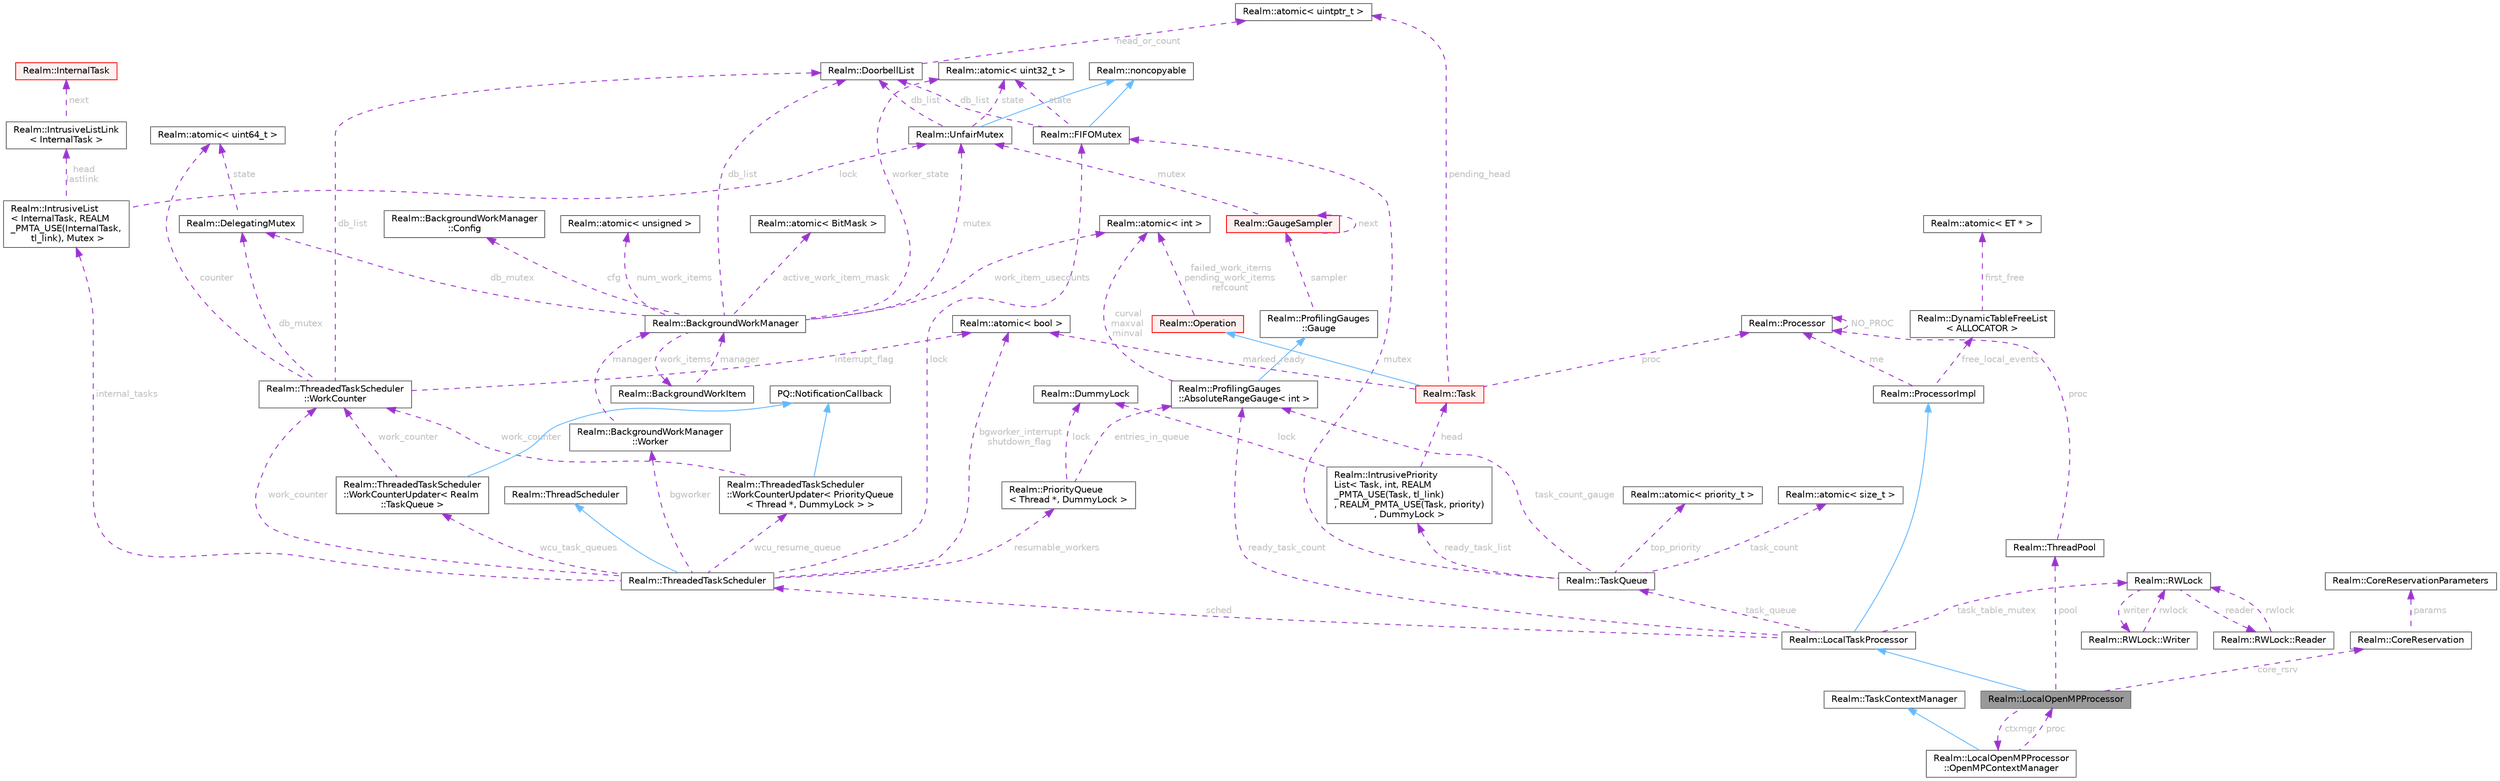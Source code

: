 digraph "Realm::LocalOpenMPProcessor"
{
 // LATEX_PDF_SIZE
  bgcolor="transparent";
  edge [fontname=Helvetica,fontsize=10,labelfontname=Helvetica,labelfontsize=10];
  node [fontname=Helvetica,fontsize=10,shape=box,height=0.2,width=0.4];
  Node1 [id="Node000001",label="Realm::LocalOpenMPProcessor",height=0.2,width=0.4,color="gray40", fillcolor="grey60", style="filled", fontcolor="black",tooltip=" "];
  Node2 -> Node1 [id="edge1_Node000001_Node000002",dir="back",color="steelblue1",style="solid",tooltip=" "];
  Node2 [id="Node000002",label="Realm::LocalTaskProcessor",height=0.2,width=0.4,color="gray40", fillcolor="white", style="filled",URL="$classRealm_1_1LocalTaskProcessor.html",tooltip=" "];
  Node3 -> Node2 [id="edge2_Node000002_Node000003",dir="back",color="steelblue1",style="solid",tooltip=" "];
  Node3 [id="Node000003",label="Realm::ProcessorImpl",height=0.2,width=0.4,color="gray40", fillcolor="white", style="filled",URL="$classRealm_1_1ProcessorImpl.html",tooltip=" "];
  Node4 -> Node3 [id="edge3_Node000003_Node000004",dir="back",color="darkorchid3",style="dashed",tooltip=" ",label=" free_local_events",fontcolor="grey" ];
  Node4 [id="Node000004",label="Realm::DynamicTableFreeList\l\< ALLOCATOR \>",height=0.2,width=0.4,color="gray40", fillcolor="white", style="filled",URL="$classRealm_1_1DynamicTableFreeList.html",tooltip=" "];
  Node5 -> Node4 [id="edge4_Node000004_Node000005",dir="back",color="darkorchid3",style="dashed",tooltip=" ",label=" first_free",fontcolor="grey" ];
  Node5 [id="Node000005",label="Realm::atomic\< ET * \>",height=0.2,width=0.4,color="gray40", fillcolor="white", style="filled",URL="$classRealm_1_1atomic.html",tooltip=" "];
  Node6 -> Node3 [id="edge5_Node000003_Node000006",dir="back",color="darkorchid3",style="dashed",tooltip=" ",label=" me",fontcolor="grey" ];
  Node6 [id="Node000006",label="Realm::Processor",height=0.2,width=0.4,color="gray40", fillcolor="white", style="filled",URL="$classRealm_1_1Processor.html",tooltip=" "];
  Node6 -> Node6 [id="edge6_Node000006_Node000006",dir="back",color="darkorchid3",style="dashed",tooltip=" ",label=" NO_PROC",fontcolor="grey" ];
  Node7 -> Node2 [id="edge7_Node000002_Node000007",dir="back",color="darkorchid3",style="dashed",tooltip=" ",label=" sched",fontcolor="grey" ];
  Node7 [id="Node000007",label="Realm::ThreadedTaskScheduler",height=0.2,width=0.4,color="gray40", fillcolor="white", style="filled",URL="$classRealm_1_1ThreadedTaskScheduler.html",tooltip=" "];
  Node8 -> Node7 [id="edge8_Node000007_Node000008",dir="back",color="steelblue1",style="solid",tooltip=" "];
  Node8 [id="Node000008",label="Realm::ThreadScheduler",height=0.2,width=0.4,color="gray40", fillcolor="white", style="filled",URL="$classRealm_1_1ThreadScheduler.html",tooltip=" "];
  Node9 -> Node7 [id="edge9_Node000007_Node000009",dir="back",color="darkorchid3",style="dashed",tooltip=" ",label=" lock",fontcolor="grey" ];
  Node9 [id="Node000009",label="Realm::FIFOMutex",height=0.2,width=0.4,color="gray40", fillcolor="white", style="filled",URL="$classRealm_1_1FIFOMutex.html",tooltip=" "];
  Node10 -> Node9 [id="edge10_Node000009_Node000010",dir="back",color="steelblue1",style="solid",tooltip=" "];
  Node10 [id="Node000010",label="Realm::noncopyable",height=0.2,width=0.4,color="gray40", fillcolor="white", style="filled",URL="$classRealm_1_1noncopyable.html",tooltip=" "];
  Node11 -> Node9 [id="edge11_Node000009_Node000011",dir="back",color="darkorchid3",style="dashed",tooltip=" ",label=" state",fontcolor="grey" ];
  Node11 [id="Node000011",label="Realm::atomic\< uint32_t \>",height=0.2,width=0.4,color="gray40", fillcolor="white", style="filled",URL="$classRealm_1_1atomic.html",tooltip=" "];
  Node12 -> Node9 [id="edge12_Node000009_Node000012",dir="back",color="darkorchid3",style="dashed",tooltip=" ",label=" db_list",fontcolor="grey" ];
  Node12 [id="Node000012",label="Realm::DoorbellList",height=0.2,width=0.4,color="gray40", fillcolor="white", style="filled",URL="$classRealm_1_1DoorbellList.html",tooltip=" "];
  Node13 -> Node12 [id="edge13_Node000012_Node000013",dir="back",color="darkorchid3",style="dashed",tooltip=" ",label=" head_or_count",fontcolor="grey" ];
  Node13 [id="Node000013",label="Realm::atomic\< uintptr_t \>",height=0.2,width=0.4,color="gray40", fillcolor="white", style="filled",URL="$classRealm_1_1atomic.html",tooltip=" "];
  Node14 -> Node7 [id="edge14_Node000007_Node000014",dir="back",color="darkorchid3",style="dashed",tooltip=" ",label=" internal_tasks",fontcolor="grey" ];
  Node14 [id="Node000014",label="Realm::IntrusiveList\l\< InternalTask, REALM\l_PMTA_USE(InternalTask,\l tl_link), Mutex \>",height=0.2,width=0.4,color="gray40", fillcolor="white", style="filled",URL="$classRealm_1_1IntrusiveList.html",tooltip=" "];
  Node15 -> Node14 [id="edge15_Node000014_Node000015",dir="back",color="darkorchid3",style="dashed",tooltip=" ",label=" lock",fontcolor="grey" ];
  Node15 [id="Node000015",label="Realm::UnfairMutex",height=0.2,width=0.4,color="gray40", fillcolor="white", style="filled",URL="$classRealm_1_1UnfairMutex.html",tooltip=" "];
  Node10 -> Node15 [id="edge16_Node000015_Node000010",dir="back",color="steelblue1",style="solid",tooltip=" "];
  Node11 -> Node15 [id="edge17_Node000015_Node000011",dir="back",color="darkorchid3",style="dashed",tooltip=" ",label=" state",fontcolor="grey" ];
  Node12 -> Node15 [id="edge18_Node000015_Node000012",dir="back",color="darkorchid3",style="dashed",tooltip=" ",label=" db_list",fontcolor="grey" ];
  Node16 -> Node14 [id="edge19_Node000014_Node000016",dir="back",color="darkorchid3",style="dashed",tooltip=" ",label=" head\nlastlink",fontcolor="grey" ];
  Node16 [id="Node000016",label="Realm::IntrusiveListLink\l\< InternalTask \>",height=0.2,width=0.4,color="gray40", fillcolor="white", style="filled",URL="$structRealm_1_1IntrusiveListLink.html",tooltip=" "];
  Node17 -> Node16 [id="edge20_Node000016_Node000017",dir="back",color="darkorchid3",style="dashed",tooltip=" ",label=" next",fontcolor="grey" ];
  Node17 [id="Node000017",label="Realm::InternalTask",height=0.2,width=0.4,color="red", fillcolor="#FFF0F0", style="filled",URL="$classRealm_1_1InternalTask.html",tooltip=" "];
  Node19 -> Node7 [id="edge21_Node000007_Node000019",dir="back",color="darkorchid3",style="dashed",tooltip=" ",label=" resumable_workers",fontcolor="grey" ];
  Node19 [id="Node000019",label="Realm::PriorityQueue\l\< Thread *, DummyLock \>",height=0.2,width=0.4,color="gray40", fillcolor="white", style="filled",URL="$classRealm_1_1PriorityQueue.html",tooltip=" "];
  Node20 -> Node19 [id="edge22_Node000019_Node000020",dir="back",color="darkorchid3",style="dashed",tooltip=" ",label=" lock",fontcolor="grey" ];
  Node20 [id="Node000020",label="Realm::DummyLock",height=0.2,width=0.4,color="gray40", fillcolor="white", style="filled",URL="$classRealm_1_1DummyLock.html",tooltip=" "];
  Node21 -> Node19 [id="edge23_Node000019_Node000021",dir="back",color="darkorchid3",style="dashed",tooltip=" ",label=" entries_in_queue",fontcolor="grey" ];
  Node21 [id="Node000021",label="Realm::ProfilingGauges\l::AbsoluteRangeGauge\< int \>",height=0.2,width=0.4,color="gray40", fillcolor="white", style="filled",URL="$classRealm_1_1ProfilingGauges_1_1AbsoluteRangeGauge.html",tooltip=" "];
  Node22 -> Node21 [id="edge24_Node000021_Node000022",dir="back",color="steelblue1",style="solid",tooltip=" "];
  Node22 [id="Node000022",label="Realm::ProfilingGauges\l::Gauge",height=0.2,width=0.4,color="gray40", fillcolor="white", style="filled",URL="$classRealm_1_1ProfilingGauges_1_1Gauge.html",tooltip=" "];
  Node23 -> Node22 [id="edge25_Node000022_Node000023",dir="back",color="darkorchid3",style="dashed",tooltip=" ",label=" sampler",fontcolor="grey" ];
  Node23 [id="Node000023",label="Realm::GaugeSampler",height=0.2,width=0.4,color="red", fillcolor="#FFF0F0", style="filled",URL="$classRealm_1_1GaugeSampler.html",tooltip=" "];
  Node15 -> Node23 [id="edge26_Node000023_Node000015",dir="back",color="darkorchid3",style="dashed",tooltip=" ",label=" mutex",fontcolor="grey" ];
  Node23 -> Node23 [id="edge27_Node000023_Node000023",dir="back",color="darkorchid3",style="dashed",tooltip=" ",label=" next",fontcolor="grey" ];
  Node25 -> Node21 [id="edge28_Node000021_Node000025",dir="back",color="darkorchid3",style="dashed",tooltip=" ",label=" curval\nmaxval\nminval",fontcolor="grey" ];
  Node25 [id="Node000025",label="Realm::atomic\< int \>",height=0.2,width=0.4,color="gray40", fillcolor="white", style="filled",URL="$classRealm_1_1atomic.html",tooltip=" "];
  Node69 -> Node7 [id="edge29_Node000007_Node000069",dir="back",color="darkorchid3",style="dashed",tooltip=" ",label=" bgworker_interrupt\nshutdown_flag",fontcolor="grey" ];
  Node69 [id="Node000069",label="Realm::atomic\< bool \>",height=0.2,width=0.4,color="gray40", fillcolor="white", style="filled",URL="$classRealm_1_1atomic.html",tooltip=" "];
  Node70 -> Node7 [id="edge30_Node000007_Node000070",dir="back",color="darkorchid3",style="dashed",tooltip=" ",label=" work_counter",fontcolor="grey" ];
  Node70 [id="Node000070",label="Realm::ThreadedTaskScheduler\l::WorkCounter",height=0.2,width=0.4,color="gray40", fillcolor="white", style="filled",URL="$classRealm_1_1ThreadedTaskScheduler_1_1WorkCounter.html",tooltip=" "];
  Node50 -> Node70 [id="edge31_Node000070_Node000050",dir="back",color="darkorchid3",style="dashed",tooltip=" ",label=" counter",fontcolor="grey" ];
  Node50 [id="Node000050",label="Realm::atomic\< uint64_t \>",height=0.2,width=0.4,color="gray40", fillcolor="white", style="filled",URL="$classRealm_1_1atomic.html",tooltip=" "];
  Node69 -> Node70 [id="edge32_Node000070_Node000069",dir="back",color="darkorchid3",style="dashed",tooltip=" ",label=" interrupt_flag",fontcolor="grey" ];
  Node49 -> Node70 [id="edge33_Node000070_Node000049",dir="back",color="darkorchid3",style="dashed",tooltip=" ",label=" db_mutex",fontcolor="grey" ];
  Node49 [id="Node000049",label="Realm::DelegatingMutex",height=0.2,width=0.4,color="gray40", fillcolor="white", style="filled",URL="$classRealm_1_1DelegatingMutex.html",tooltip=" "];
  Node50 -> Node49 [id="edge34_Node000049_Node000050",dir="back",color="darkorchid3",style="dashed",tooltip=" ",label=" state",fontcolor="grey" ];
  Node12 -> Node70 [id="edge35_Node000070_Node000012",dir="back",color="darkorchid3",style="dashed",tooltip=" ",label=" db_list",fontcolor="grey" ];
  Node71 -> Node7 [id="edge36_Node000007_Node000071",dir="back",color="darkorchid3",style="dashed",tooltip=" ",label=" wcu_task_queues",fontcolor="grey" ];
  Node71 [id="Node000071",label="Realm::ThreadedTaskScheduler\l::WorkCounterUpdater\< Realm\l::TaskQueue \>",height=0.2,width=0.4,color="gray40", fillcolor="white", style="filled",URL="$classRealm_1_1ThreadedTaskScheduler_1_1WorkCounterUpdater.html",tooltip=" "];
  Node72 -> Node71 [id="edge37_Node000071_Node000072",dir="back",color="steelblue1",style="solid",tooltip=" "];
  Node72 [id="Node000072",label="PQ::NotificationCallback",height=0.2,width=0.4,color="gray40", fillcolor="white", style="filled",tooltip=" "];
  Node70 -> Node71 [id="edge38_Node000071_Node000070",dir="back",color="darkorchid3",style="dashed",tooltip=" ",label=" work_counter",fontcolor="grey" ];
  Node73 -> Node7 [id="edge39_Node000007_Node000073",dir="back",color="darkorchid3",style="dashed",tooltip=" ",label=" wcu_resume_queue",fontcolor="grey" ];
  Node73 [id="Node000073",label="Realm::ThreadedTaskScheduler\l::WorkCounterUpdater\< PriorityQueue\l\< Thread *, DummyLock \> \>",height=0.2,width=0.4,color="gray40", fillcolor="white", style="filled",URL="$classRealm_1_1ThreadedTaskScheduler_1_1WorkCounterUpdater.html",tooltip=" "];
  Node72 -> Node73 [id="edge40_Node000073_Node000072",dir="back",color="steelblue1",style="solid",tooltip=" "];
  Node70 -> Node73 [id="edge41_Node000073_Node000070",dir="back",color="darkorchid3",style="dashed",tooltip=" ",label=" work_counter",fontcolor="grey" ];
  Node74 -> Node7 [id="edge42_Node000007_Node000074",dir="back",color="darkorchid3",style="dashed",tooltip=" ",label=" bgworker",fontcolor="grey" ];
  Node74 [id="Node000074",label="Realm::BackgroundWorkManager\l::Worker",height=0.2,width=0.4,color="gray40", fillcolor="white", style="filled",URL="$classRealm_1_1BackgroundWorkManager_1_1Worker.html",tooltip=" "];
  Node45 -> Node74 [id="edge43_Node000074_Node000045",dir="back",color="darkorchid3",style="dashed",tooltip=" ",label=" manager",fontcolor="grey" ];
  Node45 [id="Node000045",label="Realm::BackgroundWorkManager",height=0.2,width=0.4,color="gray40", fillcolor="white", style="filled",URL="$classRealm_1_1BackgroundWorkManager.html",tooltip=" "];
  Node46 -> Node45 [id="edge44_Node000045_Node000046",dir="back",color="darkorchid3",style="dashed",tooltip=" ",label=" cfg",fontcolor="grey" ];
  Node46 [id="Node000046",label="Realm::BackgroundWorkManager\l::Config",height=0.2,width=0.4,color="gray40", fillcolor="white", style="filled",URL="$structRealm_1_1BackgroundWorkManager_1_1Config.html",tooltip=" "];
  Node15 -> Node45 [id="edge45_Node000045_Node000015",dir="back",color="darkorchid3",style="dashed",tooltip=" ",label=" mutex",fontcolor="grey" ];
  Node47 -> Node45 [id="edge46_Node000045_Node000047",dir="back",color="darkorchid3",style="dashed",tooltip=" ",label=" num_work_items",fontcolor="grey" ];
  Node47 [id="Node000047",label="Realm::atomic\< unsigned \>",height=0.2,width=0.4,color="gray40", fillcolor="white", style="filled",URL="$classRealm_1_1atomic.html",tooltip=" "];
  Node48 -> Node45 [id="edge47_Node000045_Node000048",dir="back",color="darkorchid3",style="dashed",tooltip=" ",label=" active_work_item_mask",fontcolor="grey" ];
  Node48 [id="Node000048",label="Realm::atomic\< BitMask \>",height=0.2,width=0.4,color="gray40", fillcolor="white", style="filled",URL="$classRealm_1_1atomic.html",tooltip=" "];
  Node25 -> Node45 [id="edge48_Node000045_Node000025",dir="back",color="darkorchid3",style="dashed",tooltip=" ",label=" work_item_usecounts",fontcolor="grey" ];
  Node44 -> Node45 [id="edge49_Node000045_Node000044",dir="back",color="darkorchid3",style="dashed",tooltip=" ",label=" work_items",fontcolor="grey" ];
  Node44 [id="Node000044",label="Realm::BackgroundWorkItem",height=0.2,width=0.4,color="gray40", fillcolor="white", style="filled",URL="$classRealm_1_1BackgroundWorkItem.html",tooltip=" "];
  Node45 -> Node44 [id="edge50_Node000044_Node000045",dir="back",color="darkorchid3",style="dashed",tooltip=" ",label=" manager",fontcolor="grey" ];
  Node11 -> Node45 [id="edge51_Node000045_Node000011",dir="back",color="darkorchid3",style="dashed",tooltip=" ",label=" worker_state",fontcolor="grey" ];
  Node49 -> Node45 [id="edge52_Node000045_Node000049",dir="back",color="darkorchid3",style="dashed",tooltip=" ",label=" db_mutex",fontcolor="grey" ];
  Node12 -> Node45 [id="edge53_Node000045_Node000012",dir="back",color="darkorchid3",style="dashed",tooltip=" ",label=" db_list",fontcolor="grey" ];
  Node75 -> Node2 [id="edge54_Node000002_Node000075",dir="back",color="darkorchid3",style="dashed",tooltip=" ",label=" task_queue",fontcolor="grey" ];
  Node75 [id="Node000075",label="Realm::TaskQueue",height=0.2,width=0.4,color="gray40", fillcolor="white", style="filled",URL="$classRealm_1_1TaskQueue.html",tooltip=" "];
  Node76 -> Node75 [id="edge55_Node000075_Node000076",dir="back",color="darkorchid3",style="dashed",tooltip=" ",label=" top_priority",fontcolor="grey" ];
  Node76 [id="Node000076",label="Realm::atomic\< priority_t \>",height=0.2,width=0.4,color="gray40", fillcolor="white", style="filled",URL="$classRealm_1_1atomic.html",tooltip=" "];
  Node77 -> Node75 [id="edge56_Node000075_Node000077",dir="back",color="darkorchid3",style="dashed",tooltip=" ",label=" task_count",fontcolor="grey" ];
  Node77 [id="Node000077",label="Realm::atomic\< size_t \>",height=0.2,width=0.4,color="gray40", fillcolor="white", style="filled",URL="$classRealm_1_1atomic.html",tooltip=" "];
  Node9 -> Node75 [id="edge57_Node000075_Node000009",dir="back",color="darkorchid3",style="dashed",tooltip=" ",label=" mutex",fontcolor="grey" ];
  Node78 -> Node75 [id="edge58_Node000075_Node000078",dir="back",color="darkorchid3",style="dashed",tooltip=" ",label=" ready_task_list",fontcolor="grey" ];
  Node78 [id="Node000078",label="Realm::IntrusivePriority\lList\< Task, int, REALM\l_PMTA_USE(Task, tl_link)\l, REALM_PMTA_USE(Task, priority)\l, DummyLock \>",height=0.2,width=0.4,color="gray40", fillcolor="white", style="filled",URL="$classRealm_1_1IntrusivePriorityList.html",tooltip=" "];
  Node20 -> Node78 [id="edge59_Node000078_Node000020",dir="back",color="darkorchid3",style="dashed",tooltip=" ",label=" lock",fontcolor="grey" ];
  Node79 -> Node78 [id="edge60_Node000078_Node000079",dir="back",color="darkorchid3",style="dashed",tooltip=" ",label=" head",fontcolor="grey" ];
  Node79 [id="Node000079",label="Realm::Task",height=0.2,width=0.4,color="red", fillcolor="#FFF0F0", style="filled",URL="$classRealm_1_1Task.html",tooltip=" "];
  Node31 -> Node79 [id="edge61_Node000079_Node000031",dir="back",color="steelblue1",style="solid",tooltip=" "];
  Node31 [id="Node000031",label="Realm::Operation",height=0.2,width=0.4,color="red", fillcolor="#FFF0F0", style="filled",URL="$classRealm_1_1Operation.html",tooltip=" "];
  Node25 -> Node31 [id="edge62_Node000031_Node000025",dir="back",color="darkorchid3",style="dashed",tooltip=" ",label=" failed_work_items\npending_work_items\nrefcount",fontcolor="grey" ];
  Node6 -> Node79 [id="edge63_Node000079_Node000006",dir="back",color="darkorchid3",style="dashed",tooltip=" ",label=" proc",fontcolor="grey" ];
  Node69 -> Node79 [id="edge64_Node000079_Node000069",dir="back",color="darkorchid3",style="dashed",tooltip=" ",label=" marked_ready",fontcolor="grey" ];
  Node13 -> Node79 [id="edge65_Node000079_Node000013",dir="back",color="darkorchid3",style="dashed",tooltip=" ",label=" pending_head",fontcolor="grey" ];
  Node21 -> Node75 [id="edge66_Node000075_Node000021",dir="back",color="darkorchid3",style="dashed",tooltip=" ",label=" task_count_gauge",fontcolor="grey" ];
  Node21 -> Node2 [id="edge67_Node000002_Node000021",dir="back",color="darkorchid3",style="dashed",tooltip=" ",label=" ready_task_count",fontcolor="grey" ];
  Node83 -> Node2 [id="edge68_Node000002_Node000083",dir="back",color="darkorchid3",style="dashed",tooltip=" ",label=" task_table_mutex",fontcolor="grey" ];
  Node83 [id="Node000083",label="Realm::RWLock",height=0.2,width=0.4,color="gray40", fillcolor="white", style="filled",URL="$classRealm_1_1RWLock.html",tooltip=" "];
  Node84 -> Node83 [id="edge69_Node000083_Node000084",dir="back",color="darkorchid3",style="dashed",tooltip=" ",label=" writer",fontcolor="grey" ];
  Node84 [id="Node000084",label="Realm::RWLock::Writer",height=0.2,width=0.4,color="gray40", fillcolor="white", style="filled",URL="$structRealm_1_1RWLock_1_1Writer.html",tooltip=" "];
  Node83 -> Node84 [id="edge70_Node000084_Node000083",dir="back",color="darkorchid3",style="dashed",tooltip=" ",label=" rwlock",fontcolor="grey" ];
  Node85 -> Node83 [id="edge71_Node000083_Node000085",dir="back",color="darkorchid3",style="dashed",tooltip=" ",label=" reader",fontcolor="grey" ];
  Node85 [id="Node000085",label="Realm::RWLock::Reader",height=0.2,width=0.4,color="gray40", fillcolor="white", style="filled",URL="$structRealm_1_1RWLock_1_1Reader.html",tooltip=" "];
  Node83 -> Node85 [id="edge72_Node000085_Node000083",dir="back",color="darkorchid3",style="dashed",tooltip=" ",label=" rwlock",fontcolor="grey" ];
  Node27 -> Node1 [id="edge73_Node000001_Node000027",dir="back",color="darkorchid3",style="dashed",tooltip=" ",label=" core_rsrv",fontcolor="grey" ];
  Node27 [id="Node000027",label="Realm::CoreReservation",height=0.2,width=0.4,color="gray40", fillcolor="white", style="filled",URL="$classRealm_1_1CoreReservation.html",tooltip=" "];
  Node28 -> Node27 [id="edge74_Node000027_Node000028",dir="back",color="darkorchid3",style="dashed",tooltip=" ",label=" params",fontcolor="grey" ];
  Node28 [id="Node000028",label="Realm::CoreReservationParameters",height=0.2,width=0.4,color="gray40", fillcolor="white", style="filled",URL="$classRealm_1_1CoreReservationParameters.html",tooltip=" "];
  Node86 -> Node1 [id="edge75_Node000001_Node000086",dir="back",color="darkorchid3",style="dashed",tooltip=" ",label=" ctxmgr",fontcolor="grey" ];
  Node86 [id="Node000086",label="Realm::LocalOpenMPProcessor\l::OpenMPContextManager",height=0.2,width=0.4,color="gray40", fillcolor="white", style="filled",URL="$classRealm_1_1LocalOpenMPProcessor_1_1OpenMPContextManager.html",tooltip=" "];
  Node87 -> Node86 [id="edge76_Node000086_Node000087",dir="back",color="steelblue1",style="solid",tooltip=" "];
  Node87 [id="Node000087",label="Realm::TaskContextManager",height=0.2,width=0.4,color="gray40", fillcolor="white", style="filled",URL="$classRealm_1_1TaskContextManager.html",tooltip=" "];
  Node1 -> Node86 [id="edge77_Node000086_Node000001",dir="back",color="darkorchid3",style="dashed",tooltip=" ",label=" proc",fontcolor="grey" ];
  Node88 -> Node1 [id="edge78_Node000001_Node000088",dir="back",color="darkorchid3",style="dashed",tooltip=" ",label=" pool",fontcolor="grey" ];
  Node88 [id="Node000088",label="Realm::ThreadPool",height=0.2,width=0.4,color="gray40", fillcolor="white", style="filled",URL="$classRealm_1_1ThreadPool.html",tooltip=" "];
  Node6 -> Node88 [id="edge79_Node000088_Node000006",dir="back",color="darkorchid3",style="dashed",tooltip=" ",label=" proc",fontcolor="grey" ];
}
